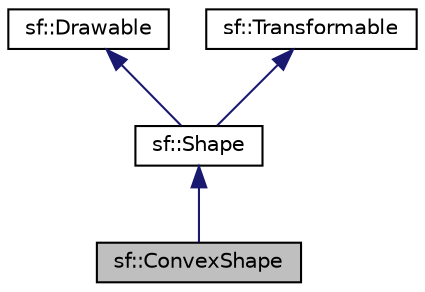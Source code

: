 digraph "sf::ConvexShape"
{
  edge [fontname="Helvetica",fontsize="10",labelfontname="Helvetica",labelfontsize="10"];
  node [fontname="Helvetica",fontsize="10",shape=record];
  Node4 [label="sf::ConvexShape",height=0.2,width=0.4,color="black", fillcolor="grey75", style="filled", fontcolor="black"];
  Node5 -> Node4 [dir="back",color="midnightblue",fontsize="10",style="solid"];
  Node5 [label="sf::Shape",height=0.2,width=0.4,color="black", fillcolor="white", style="filled",URL="$classsf_1_1_shape.html",tooltip="Base class for textured shapes with outline. "];
  Node6 -> Node5 [dir="back",color="midnightblue",fontsize="10",style="solid"];
  Node6 [label="sf::Drawable",height=0.2,width=0.4,color="black", fillcolor="white", style="filled",URL="$classsf_1_1_drawable.html",tooltip="Abstract base class for objects that can be drawn to a render target. "];
  Node7 -> Node5 [dir="back",color="midnightblue",fontsize="10",style="solid"];
  Node7 [label="sf::Transformable",height=0.2,width=0.4,color="black", fillcolor="white", style="filled",URL="$classsf_1_1_transformable.html",tooltip="Decomposed transform defined by a position, a rotation and a scale. "];
}
